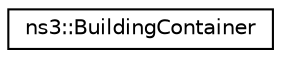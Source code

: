 digraph "Graphical Class Hierarchy"
{
 // LATEX_PDF_SIZE
  edge [fontname="Helvetica",fontsize="10",labelfontname="Helvetica",labelfontsize="10"];
  node [fontname="Helvetica",fontsize="10",shape=record];
  rankdir="LR";
  Node0 [label="ns3::BuildingContainer",height=0.2,width=0.4,color="black", fillcolor="white", style="filled",URL="$classns3_1_1_building_container.html",tooltip="keep track of a set of building pointers."];
}
